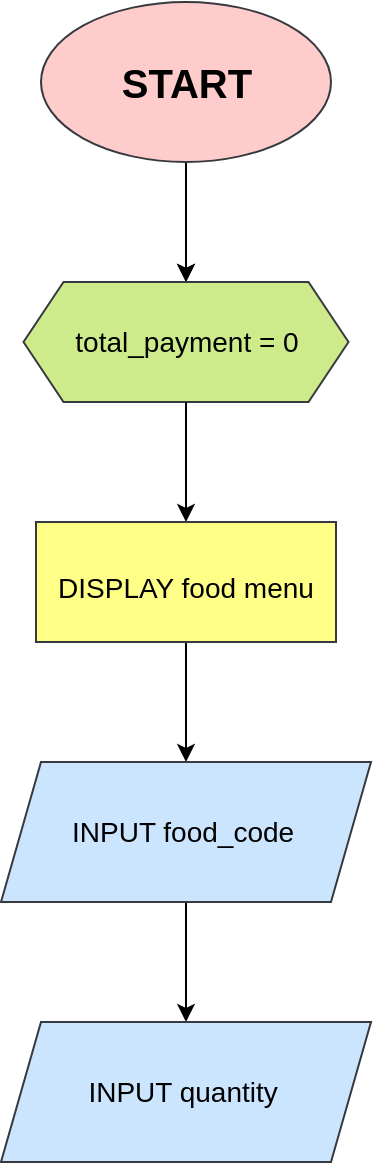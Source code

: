 <mxfile>
    <diagram id="leVJV5RVXXr9aKHUHhxM" name="Page-1">
        <mxGraphModel dx="222" dy="263" grid="1" gridSize="10" guides="1" tooltips="1" connect="1" arrows="1" fold="1" page="1" pageScale="1" pageWidth="850" pageHeight="1100" background="#ffffff" math="0" shadow="0">
            <root>
                <mxCell id="0"/>
                <mxCell id="1" parent="0"/>
                <mxCell id="5" style="edgeStyle=none;html=1;entryX=0.5;entryY=0;entryDx=0;entryDy=0;" edge="1" parent="1" source="2" target="4">
                    <mxGeometry relative="1" as="geometry">
                        <mxPoint x="152.5" y="140" as="targetPoint"/>
                    </mxGeometry>
                </mxCell>
                <mxCell id="6" style="edgeStyle=none;html=1;entryX=0.5;entryY=0;entryDx=0;entryDy=0;strokeColor=#000000;" edge="1" parent="1" source="2" target="4">
                    <mxGeometry relative="1" as="geometry"/>
                </mxCell>
                <mxCell id="2" value="&lt;span style=&quot;font-size: 20px&quot;&gt;&lt;b&gt;START&lt;/b&gt;&lt;/span&gt;" style="ellipse;whiteSpace=wrap;html=1;fillColor=#ffcccc;strokeColor=#36393d;fontColor=#000000;" vertex="1" parent="1">
                    <mxGeometry x="82.5" y="40" width="145" height="80" as="geometry"/>
                </mxCell>
                <mxCell id="4" value="total_payment = 0" style="shape=hexagon;perimeter=hexagonPerimeter2;whiteSpace=wrap;html=1;fixedSize=1;fontSize=14;fillColor=#cdeb8b;strokeColor=#36393d;fontColor=#000000;" vertex="1" parent="1">
                    <mxGeometry x="73.75" y="180" width="162.5" height="60" as="geometry"/>
                </mxCell>
                <mxCell id="7" style="edgeStyle=none;html=1;entryX=0.5;entryY=0;entryDx=0;entryDy=0;fontSize=14;fontColor=#000000;strokeColor=#000000;" edge="1" parent="1" target="9">
                    <mxGeometry relative="1" as="geometry">
                        <mxPoint x="155" y="240" as="sourcePoint"/>
                    </mxGeometry>
                </mxCell>
                <mxCell id="8" style="edgeStyle=none;html=1;entryX=0.5;entryY=0;entryDx=0;entryDy=0;fontSize=14;fontColor=#000000;strokeColor=#000000;" edge="1" parent="1" source="9" target="11">
                    <mxGeometry relative="1" as="geometry"/>
                </mxCell>
                <mxCell id="9" value="&lt;span style=&quot;font-size: 14px&quot;&gt;DISPLAY food menu&lt;/span&gt;" style="rounded=0;whiteSpace=wrap;html=1;fontSize=20;fillColor=#ffff88;strokeColor=#36393d;fontColor=#000000;" vertex="1" parent="1">
                    <mxGeometry x="80" y="300" width="150" height="60" as="geometry"/>
                </mxCell>
                <mxCell id="10" style="edgeStyle=none;html=1;entryX=0.5;entryY=0;entryDx=0;entryDy=0;fontSize=14;fontColor=#000000;strokeColor=#000000;" edge="1" parent="1" source="11" target="12">
                    <mxGeometry relative="1" as="geometry"/>
                </mxCell>
                <mxCell id="11" value="INPUT food_code&amp;nbsp;" style="shape=parallelogram;perimeter=parallelogramPerimeter;whiteSpace=wrap;html=1;fixedSize=1;fontSize=14;fillColor=#cce5ff;strokeColor=#36393d;fontColor=#000000;" vertex="1" parent="1">
                    <mxGeometry x="62.5" y="420" width="185" height="70" as="geometry"/>
                </mxCell>
                <mxCell id="12" value="INPUT quantity&amp;nbsp;" style="shape=parallelogram;perimeter=parallelogramPerimeter;whiteSpace=wrap;html=1;fixedSize=1;fontSize=14;fillColor=#cce5ff;strokeColor=#36393d;fontColor=#000000;" vertex="1" parent="1">
                    <mxGeometry x="62.5" y="550" width="185" height="70" as="geometry"/>
                </mxCell>
            </root>
        </mxGraphModel>
    </diagram>
</mxfile>